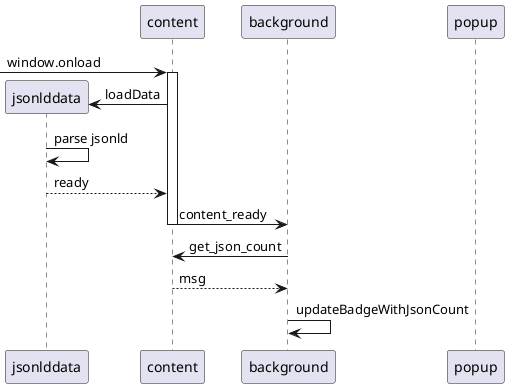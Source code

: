 @startuml
participant jsonlddata
participant content
participant background
participant popup
[-> content: window.onload
activate content
content -> jsonlddata **: loadData
jsonlddata -> jsonlddata: parse jsonld
jsonlddata --> content: ready
content -> background: content_ready
deactivate content
background -> content: get_json_count
content --> background: msg
background -> background: updateBadgeWithJsonCount
@enduml

@startuml

class JSBlock {
  data: Object
  rdf: Object
  frames: {name: Object, ...}
}

class JSData {
  blocks: [{data:Object, rdf:Object, frames:{frame_name: Object} }, ...]
  types: [{name: count}, ...]
}
@enduml
